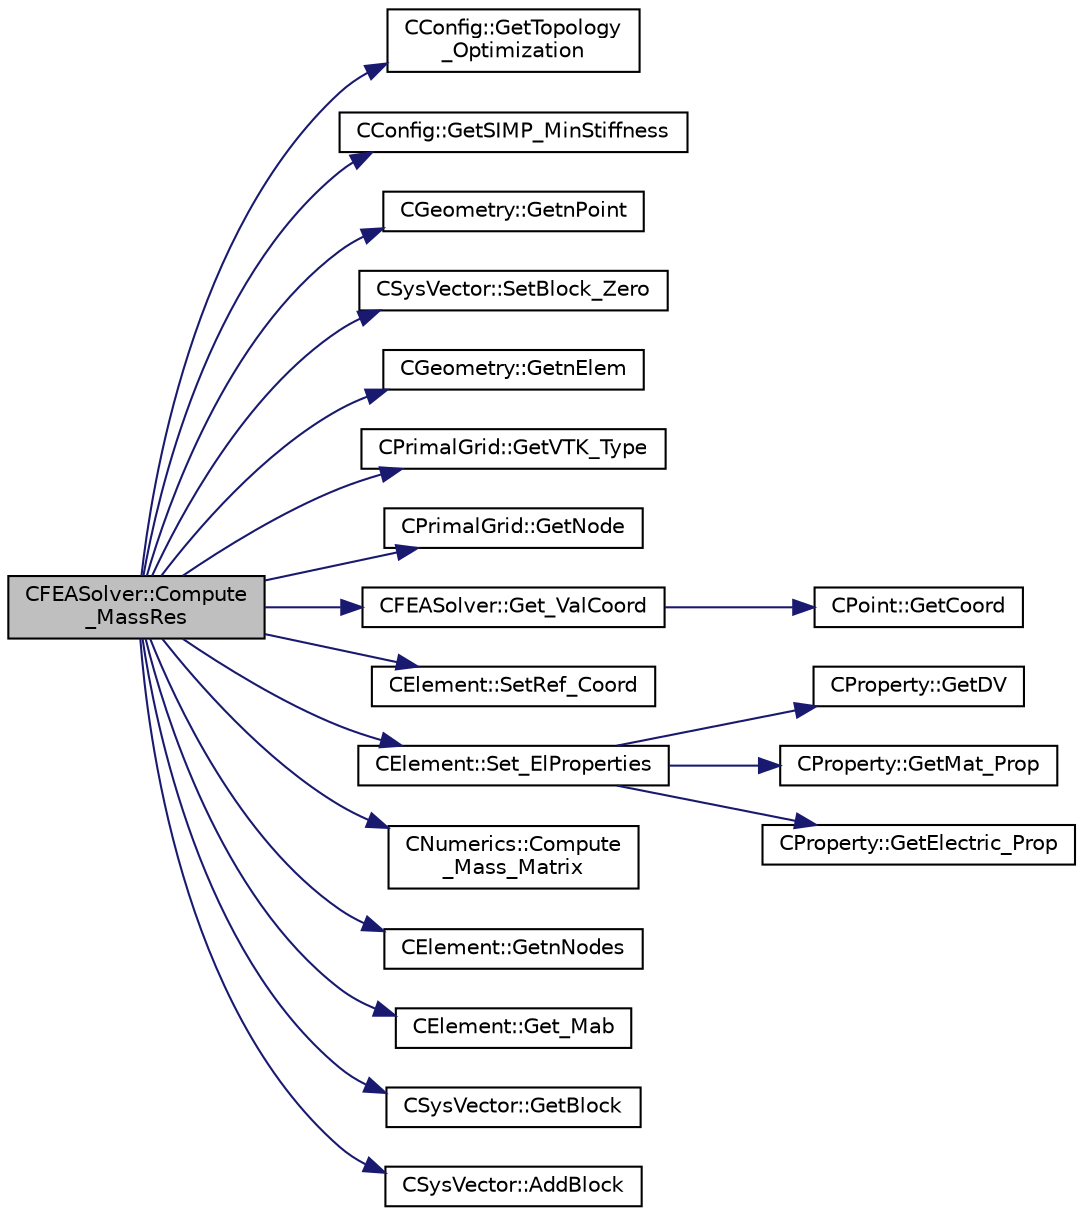 digraph "CFEASolver::Compute_MassRes"
{
  edge [fontname="Helvetica",fontsize="10",labelfontname="Helvetica",labelfontsize="10"];
  node [fontname="Helvetica",fontsize="10",shape=record];
  rankdir="LR";
  Node280 [label="CFEASolver::Compute\l_MassRes",height=0.2,width=0.4,color="black", fillcolor="grey75", style="filled", fontcolor="black"];
  Node280 -> Node281 [color="midnightblue",fontsize="10",style="solid",fontname="Helvetica"];
  Node281 [label="CConfig::GetTopology\l_Optimization",height=0.2,width=0.4,color="black", fillcolor="white", style="filled",URL="$class_c_config.html#aaf3e38ba9bf594bc2d636158d1dbf305",tooltip="Get topology optimization. "];
  Node280 -> Node282 [color="midnightblue",fontsize="10",style="solid",fontname="Helvetica"];
  Node282 [label="CConfig::GetSIMP_MinStiffness",height=0.2,width=0.4,color="black", fillcolor="white", style="filled",URL="$class_c_config.html#a3807df530b42b9a9f711a9670ea698e9",tooltip="Get lower bound for density-based stiffness penalization. "];
  Node280 -> Node283 [color="midnightblue",fontsize="10",style="solid",fontname="Helvetica"];
  Node283 [label="CGeometry::GetnPoint",height=0.2,width=0.4,color="black", fillcolor="white", style="filled",URL="$class_c_geometry.html#aa68b666b38f4d2c7021736ae86940f44",tooltip="Get number of points. "];
  Node280 -> Node284 [color="midnightblue",fontsize="10",style="solid",fontname="Helvetica"];
  Node284 [label="CSysVector::SetBlock_Zero",height=0.2,width=0.4,color="black", fillcolor="white", style="filled",URL="$class_c_sys_vector.html#a9dedcec16bd6d95575de5b99e7a07e78",tooltip="Set the residual to zero. "];
  Node280 -> Node285 [color="midnightblue",fontsize="10",style="solid",fontname="Helvetica"];
  Node285 [label="CGeometry::GetnElem",height=0.2,width=0.4,color="black", fillcolor="white", style="filled",URL="$class_c_geometry.html#a4ae48ec038df1f5ee7c1daadabea5e99",tooltip="Get number of elements. "];
  Node280 -> Node286 [color="midnightblue",fontsize="10",style="solid",fontname="Helvetica"];
  Node286 [label="CPrimalGrid::GetVTK_Type",height=0.2,width=0.4,color="black", fillcolor="white", style="filled",URL="$class_c_primal_grid.html#adb676897e7cf4a83ceb83065e7c6a04f",tooltip="A pure virtual member. "];
  Node280 -> Node287 [color="midnightblue",fontsize="10",style="solid",fontname="Helvetica"];
  Node287 [label="CPrimalGrid::GetNode",height=0.2,width=0.4,color="black", fillcolor="white", style="filled",URL="$class_c_primal_grid.html#a4fc7b6b6ac5025325c7e68fb56fbeef8",tooltip="A pure virtual member. "];
  Node280 -> Node288 [color="midnightblue",fontsize="10",style="solid",fontname="Helvetica"];
  Node288 [label="CFEASolver::Get_ValCoord",height=0.2,width=0.4,color="black", fillcolor="white", style="filled",URL="$class_c_f_e_a_solver.html#aa884a16a0a77d7ff877a564b0ca7206d",tooltip="Get the value of the reference coordinate to set on the element structure. "];
  Node288 -> Node289 [color="midnightblue",fontsize="10",style="solid",fontname="Helvetica"];
  Node289 [label="CPoint::GetCoord",height=0.2,width=0.4,color="black", fillcolor="white", style="filled",URL="$class_c_point.html#a95fe081d22e96e190cb3edcbf0d6525f",tooltip="Get the coordinates dor the control volume. "];
  Node280 -> Node290 [color="midnightblue",fontsize="10",style="solid",fontname="Helvetica"];
  Node290 [label="CElement::SetRef_Coord",height=0.2,width=0.4,color="black", fillcolor="white", style="filled",URL="$class_c_element.html#a734f0ffdf9fc0d48f6add20fd6cd5cfe",tooltip="Set the value of the coordinate of the nodes in the reference configuration. "];
  Node280 -> Node291 [color="midnightblue",fontsize="10",style="solid",fontname="Helvetica"];
  Node291 [label="CElement::Set_ElProperties",height=0.2,width=0.4,color="black", fillcolor="white", style="filled",URL="$class_c_element.html#a5a9bc98cf64c54b7e073427967dc3f5a",tooltip="Store the values of the identifiers for element properties. "];
  Node291 -> Node292 [color="midnightblue",fontsize="10",style="solid",fontname="Helvetica"];
  Node292 [label="CProperty::GetDV",height=0.2,width=0.4,color="black", fillcolor="white", style="filled",URL="$class_c_property.html#a903e86823bf39c0aee76101d401668c5",tooltip="Get index of the design variable. "];
  Node291 -> Node293 [color="midnightblue",fontsize="10",style="solid",fontname="Helvetica"];
  Node293 [label="CProperty::GetMat_Prop",height=0.2,width=0.4,color="black", fillcolor="white", style="filled",URL="$class_c_property.html#ae052b949ce07fbd8906850d8098862cf",tooltip="Get index of the physical properties. "];
  Node291 -> Node294 [color="midnightblue",fontsize="10",style="solid",fontname="Helvetica"];
  Node294 [label="CProperty::GetElectric_Prop",height=0.2,width=0.4,color="black", fillcolor="white", style="filled",URL="$class_c_property.html#a39808d4c3a823fee58948e00f3abb002",tooltip="Get index of the electric properties. "];
  Node280 -> Node295 [color="midnightblue",fontsize="10",style="solid",fontname="Helvetica"];
  Node295 [label="CNumerics::Compute\l_Mass_Matrix",height=0.2,width=0.4,color="black", fillcolor="white", style="filled",URL="$class_c_numerics.html#af032b66a5c7f790ca4e28328fd88f2f3",tooltip="A virtual member to compute the mass matrix. "];
  Node280 -> Node296 [color="midnightblue",fontsize="10",style="solid",fontname="Helvetica"];
  Node296 [label="CElement::GetnNodes",height=0.2,width=0.4,color="black", fillcolor="white", style="filled",URL="$class_c_element.html#a87d13ba01e276d05b00b42caa1d5ee3c",tooltip="Retrieve the number of nodes of the element. "];
  Node280 -> Node297 [color="midnightblue",fontsize="10",style="solid",fontname="Helvetica"];
  Node297 [label="CElement::Get_Mab",height=0.2,width=0.4,color="black", fillcolor="white", style="filled",URL="$class_c_element.html#ac848ce2c15df103416736e7b1da70963",tooltip="Return the value of the diagonal term for the mass matrix, relating nodes a and b. "];
  Node280 -> Node298 [color="midnightblue",fontsize="10",style="solid",fontname="Helvetica"];
  Node298 [label="CSysVector::GetBlock",height=0.2,width=0.4,color="black", fillcolor="white", style="filled",URL="$class_c_sys_vector.html#a0f53b910eb47537bbedcade1fa4b7e5e",tooltip="Get the value of the residual. "];
  Node280 -> Node299 [color="midnightblue",fontsize="10",style="solid",fontname="Helvetica"];
  Node299 [label="CSysVector::AddBlock",height=0.2,width=0.4,color="black", fillcolor="white", style="filled",URL="$class_c_sys_vector.html#acd4c36df2ea0b7ad473944cff9bf5d72",tooltip="Add val_residual to the residual. "];
}
